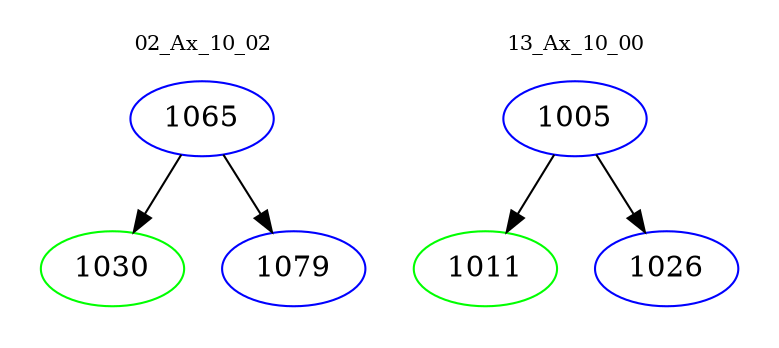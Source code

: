 digraph{
subgraph cluster_0 {
color = white
label = "02_Ax_10_02";
fontsize=10;
T0_1065 [label="1065", color="blue"]
T0_1065 -> T0_1030 [color="black"]
T0_1030 [label="1030", color="green"]
T0_1065 -> T0_1079 [color="black"]
T0_1079 [label="1079", color="blue"]
}
subgraph cluster_1 {
color = white
label = "13_Ax_10_00";
fontsize=10;
T1_1005 [label="1005", color="blue"]
T1_1005 -> T1_1011 [color="black"]
T1_1011 [label="1011", color="green"]
T1_1005 -> T1_1026 [color="black"]
T1_1026 [label="1026", color="blue"]
}
}
